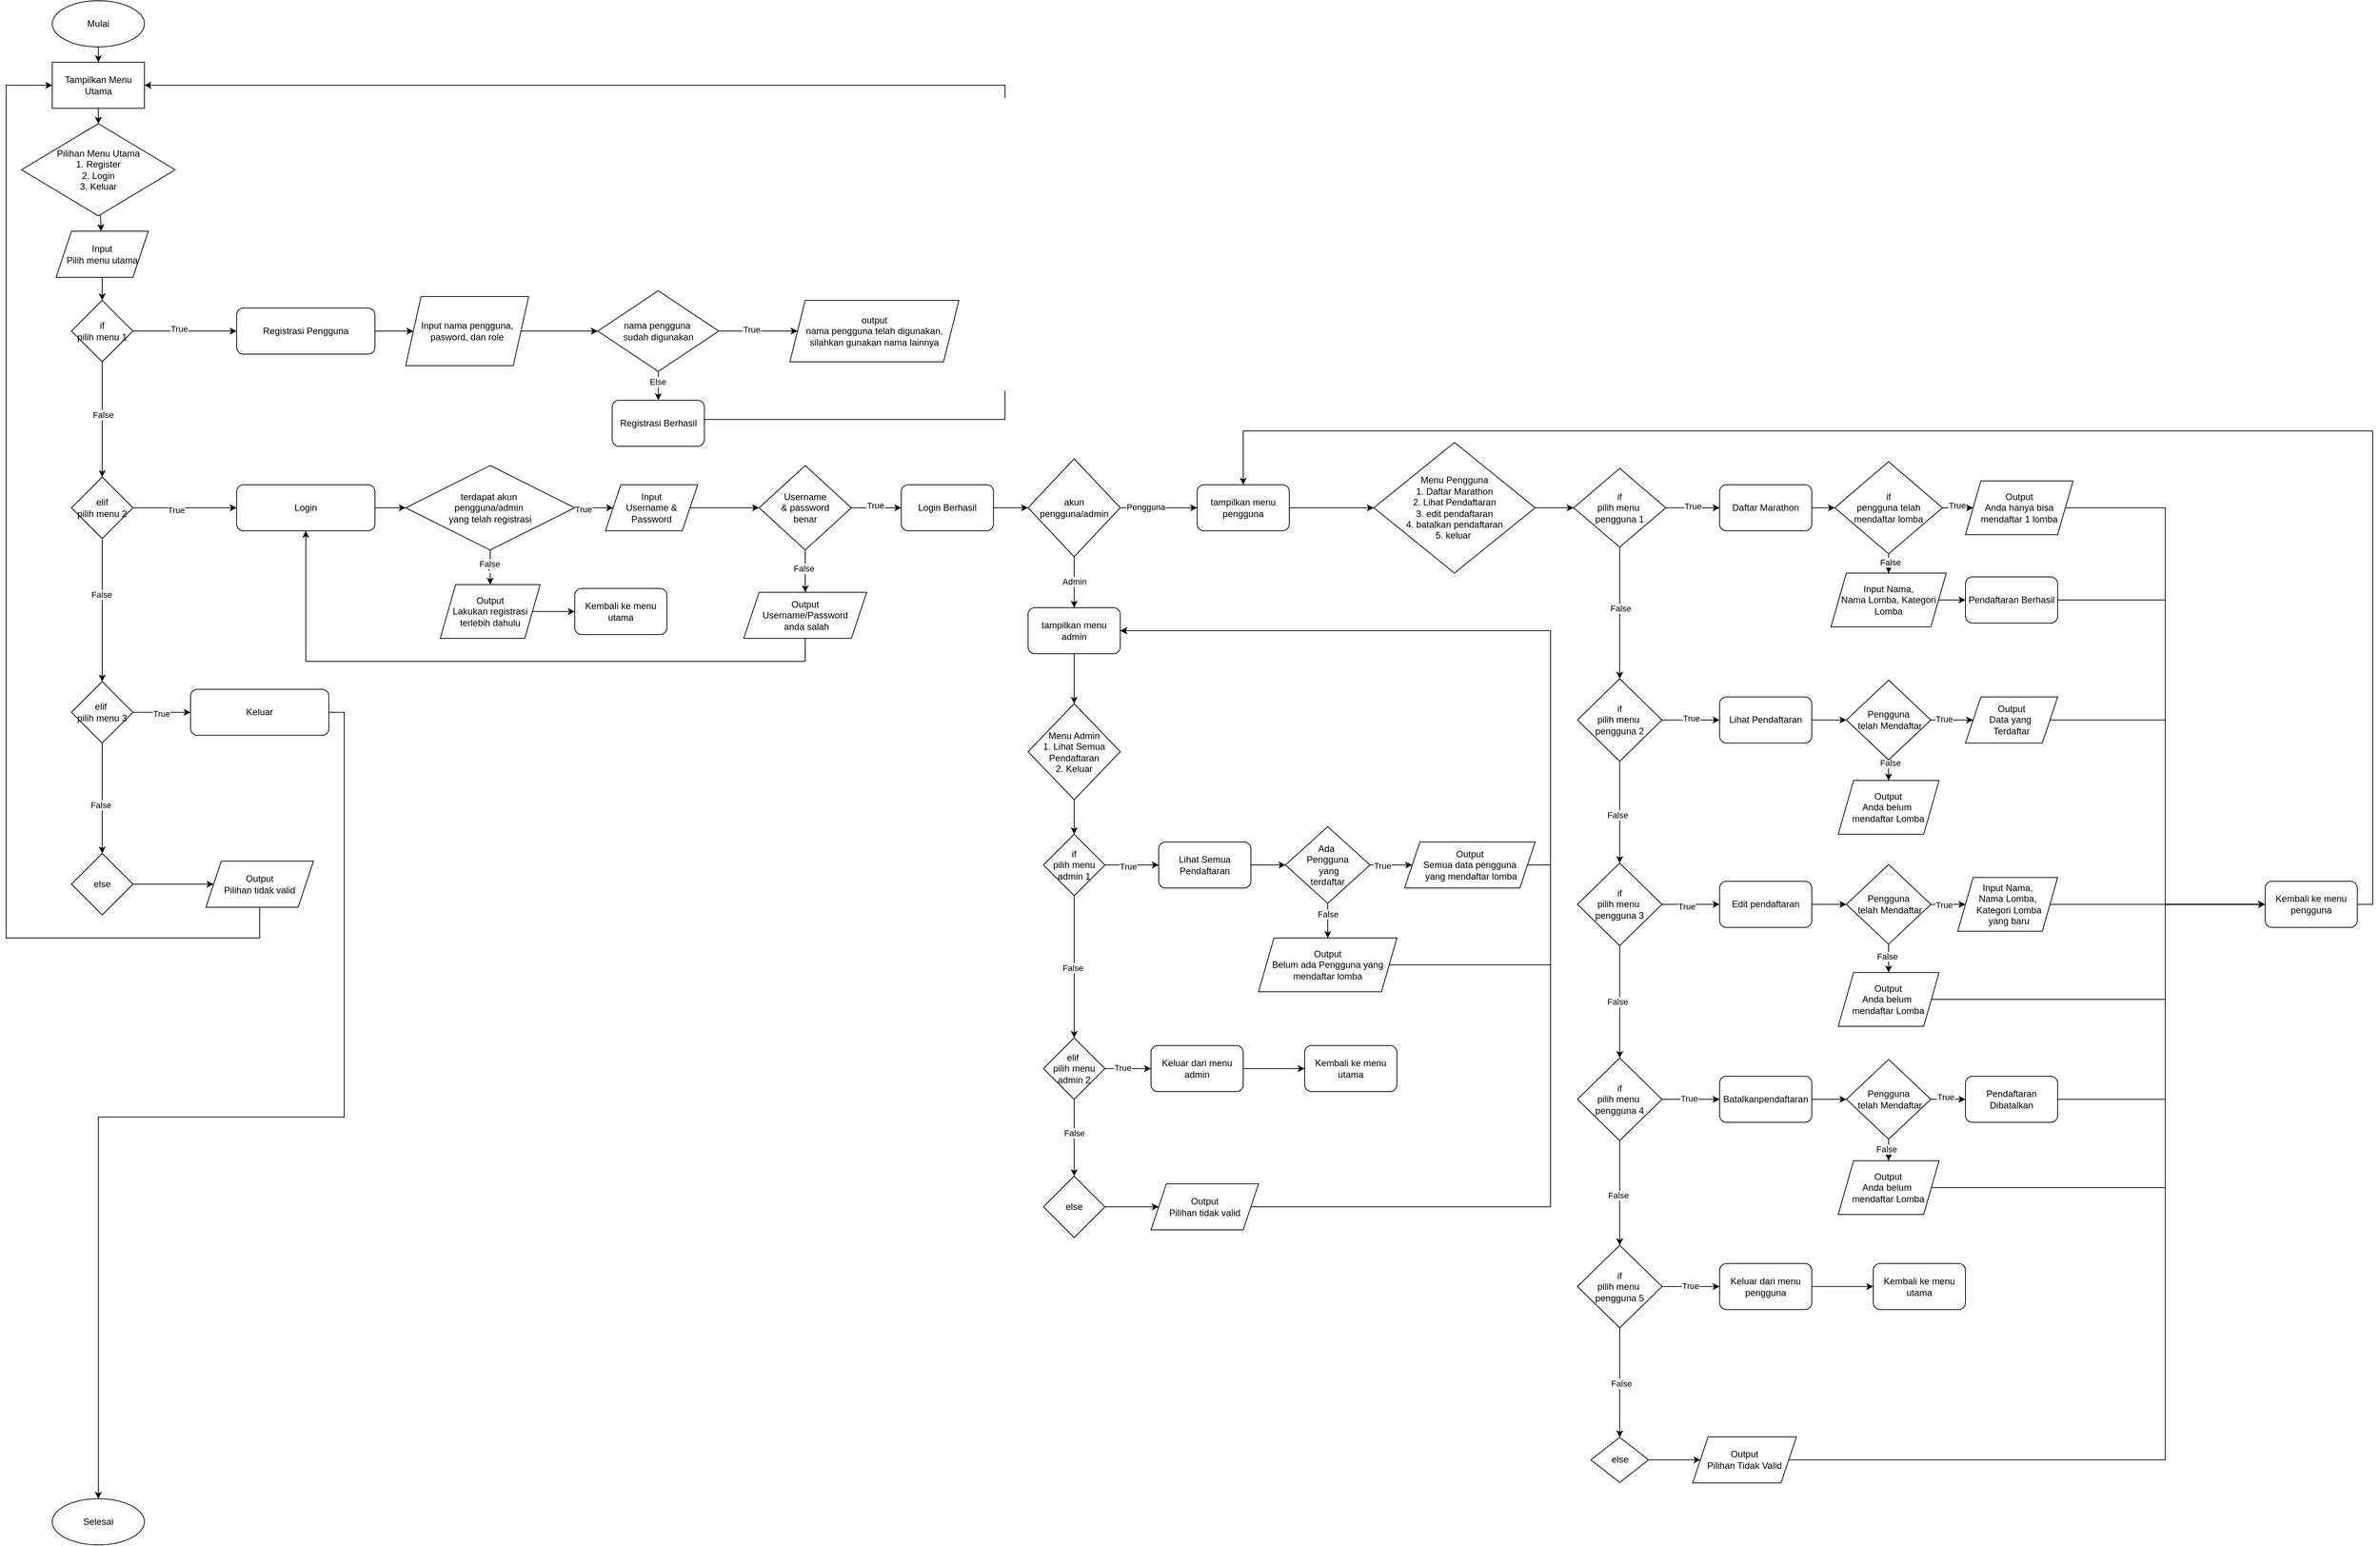 <mxfile version="24.7.17">
  <diagram name="Flowchart Pendaftaran Lari Marathon" id="uA-Y98TINSO9sgiE6It7">
    <mxGraphModel dx="5050" dy="2484" grid="1" gridSize="10" guides="1" tooltips="1" connect="1" arrows="1" fold="1" page="1" pageScale="1" pageWidth="850" pageHeight="1100" math="0" shadow="0">
      <root>
        <mxCell id="0" />
        <mxCell id="1" parent="0" />
        <mxCell id="w4_4VS9lS9OvYf16ls5K-1" value="Mulai" style="ellipse;whiteSpace=wrap;html=1;" parent="1" vertex="1">
          <mxGeometry x="50" y="60" width="120" height="60" as="geometry" />
        </mxCell>
        <mxCell id="w4_4VS9lS9OvYf16ls5K-3" style="entryX=0.5;entryY=0;entryDx=0;entryDy=0;exitX=0.5;exitY=1;exitDx=0;exitDy=0;" parent="1" source="w4_4VS9lS9OvYf16ls5K-1" target="9KyXtA8kVbvXgJRXgj30-2" edge="1">
          <mxGeometry relative="1" as="geometry">
            <mxPoint x="110" y="140" as="targetPoint" />
          </mxGeometry>
        </mxCell>
        <mxCell id="w4_4VS9lS9OvYf16ls5K-4" value="Pilihan Menu Utama&lt;div&gt;1. Register&lt;/div&gt;&lt;div&gt;2. Login&lt;/div&gt;&lt;div&gt;3. Keluar&lt;/div&gt;" style="rhombus;whiteSpace=wrap;html=1;" parent="1" vertex="1">
          <mxGeometry x="10" y="220" width="200" height="120" as="geometry" />
        </mxCell>
        <mxCell id="w4_4VS9lS9OvYf16ls5K-5" style="entryX=0.5;entryY=0;entryDx=0;entryDy=0;exitX=0.5;exitY=1;exitDx=0;exitDy=0;" parent="1" source="9KyXtA8kVbvXgJRXgj30-2" target="w4_4VS9lS9OvYf16ls5K-4" edge="1">
          <mxGeometry relative="1" as="geometry">
            <mxPoint x="110" y="200" as="sourcePoint" />
          </mxGeometry>
        </mxCell>
        <mxCell id="CkKso94nkkBatAv6mMkU-24" style="edgeStyle=orthogonalEdgeStyle;rounded=0;orthogonalLoop=1;jettySize=auto;html=1;exitX=1;exitY=0.5;exitDx=0;exitDy=0;entryX=0;entryY=0.5;entryDx=0;entryDy=0;" edge="1" parent="1" source="w4_4VS9lS9OvYf16ls5K-6" target="w4_4VS9lS9OvYf16ls5K-26">
          <mxGeometry relative="1" as="geometry" />
        </mxCell>
        <mxCell id="w4_4VS9lS9OvYf16ls5K-6" value="Registrasi Pengguna" style="rounded=1;whiteSpace=wrap;html=1;" parent="1" vertex="1">
          <mxGeometry x="290" y="460" width="180" height="60" as="geometry" />
        </mxCell>
        <mxCell id="w4_4VS9lS9OvYf16ls5K-7" value="Login" style="rounded=1;whiteSpace=wrap;html=1;" parent="1" vertex="1">
          <mxGeometry x="290" y="690" width="180" height="60" as="geometry" />
        </mxCell>
        <mxCell id="CkKso94nkkBatAv6mMkU-175" style="edgeStyle=orthogonalEdgeStyle;rounded=0;orthogonalLoop=1;jettySize=auto;html=1;exitX=1;exitY=0.5;exitDx=0;exitDy=0;" edge="1" parent="1" source="w4_4VS9lS9OvYf16ls5K-8" target="w4_4VS9lS9OvYf16ls5K-22">
          <mxGeometry relative="1" as="geometry" />
        </mxCell>
        <mxCell id="w4_4VS9lS9OvYf16ls5K-8" value="Keluar" style="rounded=1;whiteSpace=wrap;html=1;" parent="1" vertex="1">
          <mxGeometry x="230" y="956.25" width="180" height="60" as="geometry" />
        </mxCell>
        <mxCell id="w4_4VS9lS9OvYf16ls5K-10" style="entryX=0.5;entryY=0;entryDx=0;entryDy=0;" parent="1" source="CkKso94nkkBatAv6mMkU-7" target="CkKso94nkkBatAv6mMkU-9" edge="1">
          <mxGeometry relative="1" as="geometry" />
        </mxCell>
        <mxCell id="w4_4VS9lS9OvYf16ls5K-32" style="edgeStyle=orthogonalEdgeStyle;rounded=0;orthogonalLoop=1;jettySize=auto;html=1;exitX=0.5;exitY=1;exitDx=0;exitDy=0;entryX=0.5;entryY=0;entryDx=0;entryDy=0;" parent="1" source="w4_4VS9lS9OvYf16ls5K-13" target="9KyXtA8kVbvXgJRXgj30-8" edge="1">
          <mxGeometry relative="1" as="geometry">
            <mxPoint x="-222" y="740" as="targetPoint" />
          </mxGeometry>
        </mxCell>
        <mxCell id="CkKso94nkkBatAv6mMkU-142" value="Else" style="edgeLabel;html=1;align=center;verticalAlign=middle;resizable=0;points=[];" vertex="1" connectable="0" parent="w4_4VS9lS9OvYf16ls5K-32">
          <mxGeometry x="-0.307" y="-1" relative="1" as="geometry">
            <mxPoint as="offset" />
          </mxGeometry>
        </mxCell>
        <mxCell id="9KyXtA8kVbvXgJRXgj30-27" value="" style="edgeStyle=orthogonalEdgeStyle;rounded=0;orthogonalLoop=1;jettySize=auto;html=1;" parent="1" source="w4_4VS9lS9OvYf16ls5K-13" target="9KyXtA8kVbvXgJRXgj30-6" edge="1">
          <mxGeometry relative="1" as="geometry" />
        </mxCell>
        <mxCell id="9KyXtA8kVbvXgJRXgj30-36" value="True" style="edgeLabel;html=1;align=center;verticalAlign=middle;resizable=0;points=[];" parent="9KyXtA8kVbvXgJRXgj30-27" vertex="1" connectable="0">
          <mxGeometry x="-0.204" y="2" relative="1" as="geometry">
            <mxPoint x="1" as="offset" />
          </mxGeometry>
        </mxCell>
        <mxCell id="w4_4VS9lS9OvYf16ls5K-13" value="nama pengguna&amp;nbsp;&lt;div&gt;sudah digunakan&lt;/div&gt;" style="rhombus;whiteSpace=wrap;html=1;" parent="1" vertex="1">
          <mxGeometry x="760" y="437.5" width="157.5" height="105" as="geometry" />
        </mxCell>
        <mxCell id="9KyXtA8kVbvXgJRXgj30-11" value="F" style="edgeStyle=orthogonalEdgeStyle;rounded=0;orthogonalLoop=1;jettySize=auto;html=1;exitX=0.5;exitY=1;exitDx=0;exitDy=0;entryX=0.5;entryY=0;entryDx=0;entryDy=0;" parent="1" source="w4_4VS9lS9OvYf16ls5K-18" target="9KyXtA8kVbvXgJRXgj30-13" edge="1">
          <mxGeometry relative="1" as="geometry">
            <mxPoint x="-50" y="495" as="targetPoint" />
          </mxGeometry>
        </mxCell>
        <mxCell id="9KyXtA8kVbvXgJRXgj30-12" value="False" style="edgeLabel;html=1;align=center;verticalAlign=middle;resizable=0;points=[];" parent="9KyXtA8kVbvXgJRXgj30-11" vertex="1" connectable="0">
          <mxGeometry x="-0.211" y="-1" relative="1" as="geometry">
            <mxPoint as="offset" />
          </mxGeometry>
        </mxCell>
        <mxCell id="CkKso94nkkBatAv6mMkU-35" style="edgeStyle=orthogonalEdgeStyle;rounded=0;orthogonalLoop=1;jettySize=auto;html=1;exitX=1;exitY=0.5;exitDx=0;exitDy=0;entryX=0;entryY=0.5;entryDx=0;entryDy=0;" edge="1" parent="1" source="w4_4VS9lS9OvYf16ls5K-18" target="CkKso94nkkBatAv6mMkU-34">
          <mxGeometry relative="1" as="geometry" />
        </mxCell>
        <mxCell id="CkKso94nkkBatAv6mMkU-36" value="True" style="edgeLabel;html=1;align=center;verticalAlign=middle;resizable=0;points=[];" vertex="1" connectable="0" parent="CkKso94nkkBatAv6mMkU-35">
          <mxGeometry x="-0.555" y="-2" relative="1" as="geometry">
            <mxPoint as="offset" />
          </mxGeometry>
        </mxCell>
        <mxCell id="w4_4VS9lS9OvYf16ls5K-18" value="terdapat akun&amp;nbsp;&lt;div&gt;pengguna/admin&amp;nbsp;&lt;/div&gt;&lt;div&gt;yang telah registrasi&lt;/div&gt;" style="rhombus;whiteSpace=wrap;html=1;" parent="1" vertex="1">
          <mxGeometry x="510" y="665" width="220" height="110" as="geometry" />
        </mxCell>
        <mxCell id="CkKso94nkkBatAv6mMkU-43" style="edgeStyle=orthogonalEdgeStyle;rounded=0;orthogonalLoop=1;jettySize=auto;html=1;exitX=1;exitY=0.5;exitDx=0;exitDy=0;entryX=0;entryY=0.5;entryDx=0;entryDy=0;" edge="1" parent="1" source="w4_4VS9lS9OvYf16ls5K-19" target="9KyXtA8kVbvXgJRXgj30-19">
          <mxGeometry relative="1" as="geometry" />
        </mxCell>
        <mxCell id="w4_4VS9lS9OvYf16ls5K-19" value="Login Berhasil" style="rounded=1;whiteSpace=wrap;html=1;" parent="1" vertex="1">
          <mxGeometry x="1155" y="690" width="120" height="60" as="geometry" />
        </mxCell>
        <mxCell id="w4_4VS9lS9OvYf16ls5K-20" parent="1" source="w4_4VS9lS9OvYf16ls5K-7" target="w4_4VS9lS9OvYf16ls5K-18" edge="1">
          <mxGeometry relative="1" as="geometry" />
        </mxCell>
        <mxCell id="w4_4VS9lS9OvYf16ls5K-22" value="Selesai" style="ellipse;whiteSpace=wrap;html=1;" parent="1" vertex="1">
          <mxGeometry x="50" y="2010" width="120" height="60" as="geometry" />
        </mxCell>
        <mxCell id="CkKso94nkkBatAv6mMkU-26" style="edgeStyle=orthogonalEdgeStyle;rounded=0;orthogonalLoop=1;jettySize=auto;html=1;exitX=1;exitY=0.5;exitDx=0;exitDy=0;entryX=0;entryY=0.5;entryDx=0;entryDy=0;" edge="1" parent="1" source="w4_4VS9lS9OvYf16ls5K-26" target="w4_4VS9lS9OvYf16ls5K-13">
          <mxGeometry relative="1" as="geometry" />
        </mxCell>
        <mxCell id="w4_4VS9lS9OvYf16ls5K-26" value="Input nama pengguna, pasword, dan role" style="shape=parallelogram;perimeter=parallelogramPerimeter;whiteSpace=wrap;html=1;fixedSize=1;" parent="1" vertex="1">
          <mxGeometry x="510" y="445" width="160" height="90" as="geometry" />
        </mxCell>
        <mxCell id="9KyXtA8kVbvXgJRXgj30-2" value="Tampilkan Menu Utama" style="rounded=0;whiteSpace=wrap;html=1;" parent="1" vertex="1">
          <mxGeometry x="50" y="140" width="120" height="60" as="geometry" />
        </mxCell>
        <mxCell id="9KyXtA8kVbvXgJRXgj30-6" value="&lt;div&gt;output&lt;/div&gt;nama pengguna telah digunakan, silahkan gunakan nama lainnya" style="shape=parallelogram;perimeter=parallelogramPerimeter;whiteSpace=wrap;html=1;fixedSize=1;" parent="1" vertex="1">
          <mxGeometry x="1010" y="450" width="220" height="80" as="geometry" />
        </mxCell>
        <mxCell id="CkKso94nkkBatAv6mMkU-27" style="edgeStyle=orthogonalEdgeStyle;rounded=0;orthogonalLoop=1;jettySize=auto;html=1;exitX=1;exitY=0.5;exitDx=0;exitDy=0;entryX=1;entryY=0.5;entryDx=0;entryDy=0;" edge="1" parent="1" source="9KyXtA8kVbvXgJRXgj30-8" target="9KyXtA8kVbvXgJRXgj30-2">
          <mxGeometry relative="1" as="geometry">
            <Array as="points">
              <mxPoint x="1290" y="605" />
              <mxPoint x="1290" y="170" />
            </Array>
          </mxGeometry>
        </mxCell>
        <mxCell id="9KyXtA8kVbvXgJRXgj30-8" value="Registrasi Berhasil" style="rounded=1;whiteSpace=wrap;html=1;" parent="1" vertex="1">
          <mxGeometry x="778.75" y="580" width="120" height="60" as="geometry" />
        </mxCell>
        <mxCell id="CkKso94nkkBatAv6mMkU-182" value="" style="edgeStyle=orthogonalEdgeStyle;rounded=0;orthogonalLoop=1;jettySize=auto;html=1;" edge="1" parent="1" source="9KyXtA8kVbvXgJRXgj30-13" target="CkKso94nkkBatAv6mMkU-181">
          <mxGeometry relative="1" as="geometry" />
        </mxCell>
        <mxCell id="9KyXtA8kVbvXgJRXgj30-13" value="&lt;div&gt;Output&lt;/div&gt;Lakukan registrasi terlebih dahulu" style="shape=parallelogram;perimeter=parallelogramPerimeter;whiteSpace=wrap;html=1;fixedSize=1;" parent="1" vertex="1">
          <mxGeometry x="555" y="820" width="130" height="70" as="geometry" />
        </mxCell>
        <mxCell id="9KyXtA8kVbvXgJRXgj30-25" style="edgeStyle=orthogonalEdgeStyle;rounded=0;orthogonalLoop=1;jettySize=auto;html=1;exitX=0.5;exitY=1;exitDx=0;exitDy=0;entryX=0.5;entryY=0;entryDx=0;entryDy=0;" parent="1" source="9KyXtA8kVbvXgJRXgj30-19" target="9KyXtA8kVbvXgJRXgj30-23" edge="1">
          <mxGeometry relative="1" as="geometry" />
        </mxCell>
        <mxCell id="CkKso94nkkBatAv6mMkU-191" value="Admin" style="edgeLabel;html=1;align=center;verticalAlign=middle;resizable=0;points=[];" vertex="1" connectable="0" parent="9KyXtA8kVbvXgJRXgj30-25">
          <mxGeometry x="-0.039" relative="1" as="geometry">
            <mxPoint as="offset" />
          </mxGeometry>
        </mxCell>
        <mxCell id="CkKso94nkkBatAv6mMkU-45" style="edgeStyle=orthogonalEdgeStyle;rounded=0;orthogonalLoop=1;jettySize=auto;html=1;exitX=1;exitY=0.5;exitDx=0;exitDy=0;entryX=0;entryY=0.5;entryDx=0;entryDy=0;" edge="1" parent="1" source="9KyXtA8kVbvXgJRXgj30-19" target="9KyXtA8kVbvXgJRXgj30-22">
          <mxGeometry relative="1" as="geometry" />
        </mxCell>
        <mxCell id="CkKso94nkkBatAv6mMkU-189" value="Pengguna" style="edgeLabel;html=1;align=center;verticalAlign=middle;resizable=0;points=[];" vertex="1" connectable="0" parent="CkKso94nkkBatAv6mMkU-45">
          <mxGeometry x="-0.347" y="1" relative="1" as="geometry">
            <mxPoint as="offset" />
          </mxGeometry>
        </mxCell>
        <mxCell id="9KyXtA8kVbvXgJRXgj30-19" value="akun pengguna/admin" style="rhombus;whiteSpace=wrap;html=1;" parent="1" vertex="1">
          <mxGeometry x="1320" y="656.25" width="120" height="127.5" as="geometry" />
        </mxCell>
        <mxCell id="CkKso94nkkBatAv6mMkU-59" style="edgeStyle=orthogonalEdgeStyle;rounded=0;orthogonalLoop=1;jettySize=auto;html=1;exitX=1;exitY=0.5;exitDx=0;exitDy=0;entryX=0;entryY=0.5;entryDx=0;entryDy=0;" edge="1" parent="1" source="9KyXtA8kVbvXgJRXgj30-22" target="9KyXtA8kVbvXgJRXgj30-32">
          <mxGeometry relative="1" as="geometry" />
        </mxCell>
        <mxCell id="9KyXtA8kVbvXgJRXgj30-22" value="tampilkan menu pengguna" style="rounded=1;whiteSpace=wrap;html=1;" parent="1" vertex="1">
          <mxGeometry x="1540" y="690" width="120" height="60" as="geometry" />
        </mxCell>
        <mxCell id="CkKso94nkkBatAv6mMkU-44" style="edgeStyle=orthogonalEdgeStyle;rounded=0;orthogonalLoop=1;jettySize=auto;html=1;exitX=0.5;exitY=1;exitDx=0;exitDy=0;entryX=0.5;entryY=0;entryDx=0;entryDy=0;" edge="1" parent="1" source="9KyXtA8kVbvXgJRXgj30-23" target="9KyXtA8kVbvXgJRXgj30-93">
          <mxGeometry relative="1" as="geometry" />
        </mxCell>
        <mxCell id="9KyXtA8kVbvXgJRXgj30-23" value="tampilkan menu admin" style="rounded=1;whiteSpace=wrap;html=1;" parent="1" vertex="1">
          <mxGeometry x="1320" y="850" width="120" height="60" as="geometry" />
        </mxCell>
        <mxCell id="CkKso94nkkBatAv6mMkU-62" value="" style="edgeStyle=orthogonalEdgeStyle;rounded=0;orthogonalLoop=1;jettySize=auto;html=1;" edge="1" parent="1" source="9KyXtA8kVbvXgJRXgj30-32" target="CkKso94nkkBatAv6mMkU-61">
          <mxGeometry relative="1" as="geometry" />
        </mxCell>
        <mxCell id="9KyXtA8kVbvXgJRXgj30-32" value="Menu Pengguna&lt;div&gt;1. Daftar Marathon&lt;/div&gt;&lt;div&gt;2. Lihat Pendaftaran&lt;/div&gt;&lt;div&gt;3. edit pendaftaran&lt;/div&gt;&lt;div&gt;4. batalkan pendaftaran&lt;/div&gt;&lt;div&gt;5. keluar&amp;nbsp;&lt;/div&gt;" style="rhombus;whiteSpace=wrap;html=1;" parent="1" vertex="1">
          <mxGeometry x="1770" y="635" width="210" height="170" as="geometry" />
        </mxCell>
        <mxCell id="9KyXtA8kVbvXgJRXgj30-59" style="edgeStyle=orthogonalEdgeStyle;rounded=0;orthogonalLoop=1;jettySize=auto;html=1;exitX=0.5;exitY=1;exitDx=0;exitDy=0;entryX=0.5;entryY=0;entryDx=0;entryDy=0;" parent="1" source="9KyXtA8kVbvXgJRXgj30-39" edge="1">
          <mxGeometry relative="1" as="geometry">
            <mxPoint x="-670" y="1065" as="targetPoint" />
          </mxGeometry>
        </mxCell>
        <mxCell id="9KyXtA8kVbvXgJRXgj30-81" style="edgeStyle=orthogonalEdgeStyle;rounded=0;orthogonalLoop=1;jettySize=auto;html=1;exitX=0.5;exitY=1;exitDx=0;exitDy=0;entryX=0.5;entryY=0;entryDx=0;entryDy=0;" parent="1" target="9KyXtA8kVbvXgJRXgj30-74" edge="1">
          <mxGeometry relative="1" as="geometry">
            <mxPoint x="-425" y="1050" as="sourcePoint" />
          </mxGeometry>
        </mxCell>
        <mxCell id="9KyXtA8kVbvXgJRXgj30-83" style="edgeStyle=orthogonalEdgeStyle;rounded=0;orthogonalLoop=1;jettySize=auto;html=1;exitX=0.5;exitY=1;exitDx=0;exitDy=0;entryX=0.5;entryY=0;entryDx=0;entryDy=0;" parent="1" target="9KyXtA8kVbvXgJRXgj30-82" edge="1">
          <mxGeometry relative="1" as="geometry">
            <mxPoint x="-170" y="1050" as="sourcePoint" />
          </mxGeometry>
        </mxCell>
        <mxCell id="9KyXtA8kVbvXgJRXgj30-54" style="edgeStyle=orthogonalEdgeStyle;rounded=0;orthogonalLoop=1;jettySize=auto;html=1;exitX=0.5;exitY=1;exitDx=0;exitDy=0;entryX=0.5;entryY=0;entryDx=0;entryDy=0;" parent="1" target="9KyXtA8kVbvXgJRXgj30-53" edge="1">
          <mxGeometry relative="1" as="geometry">
            <mxPoint x="-955" y="1160" as="sourcePoint" />
          </mxGeometry>
        </mxCell>
        <mxCell id="9KyXtA8kVbvXgJRXgj30-52" style="edgeStyle=orthogonalEdgeStyle;rounded=0;orthogonalLoop=1;jettySize=auto;html=1;exitX=0.5;exitY=1;exitDx=0;exitDy=0;entryX=0.623;entryY=-0.024;entryDx=0;entryDy=0;entryPerimeter=0;" parent="1" target="9KyXtA8kVbvXgJRXgj30-49" edge="1">
          <mxGeometry relative="1" as="geometry">
            <mxPoint x="-940" y="1050" as="sourcePoint" />
          </mxGeometry>
        </mxCell>
        <mxCell id="9KyXtA8kVbvXgJRXgj30-63" style="edgeStyle=orthogonalEdgeStyle;rounded=0;orthogonalLoop=1;jettySize=auto;html=1;exitX=0.5;exitY=1;exitDx=0;exitDy=0;entryX=0.5;entryY=0;entryDx=0;entryDy=0;" parent="1" source="9KyXtA8kVbvXgJRXgj30-58" edge="1">
          <mxGeometry relative="1" as="geometry">
            <mxPoint x="-670" y="1190" as="targetPoint" />
          </mxGeometry>
        </mxCell>
        <mxCell id="9KyXtA8kVbvXgJRXgj30-64" value="True" style="edgeLabel;html=1;align=center;verticalAlign=middle;resizable=0;points=[];" parent="9KyXtA8kVbvXgJRXgj30-63" vertex="1" connectable="0">
          <mxGeometry x="-0.187" y="-3" relative="1" as="geometry">
            <mxPoint as="offset" />
          </mxGeometry>
        </mxCell>
        <mxCell id="9KyXtA8kVbvXgJRXgj30-72" style="edgeStyle=orthogonalEdgeStyle;rounded=0;orthogonalLoop=1;jettySize=auto;html=1;exitX=0;exitY=0.5;exitDx=0;exitDy=0;" parent="1" target="9KyXtA8kVbvXgJRXgj30-75" edge="1">
          <mxGeometry relative="1" as="geometry">
            <mxPoint x="-465" y="1110" as="sourcePoint" />
          </mxGeometry>
        </mxCell>
        <mxCell id="9KyXtA8kVbvXgJRXgj30-73" value="False" style="edgeLabel;html=1;align=center;verticalAlign=middle;resizable=0;points=[];" parent="9KyXtA8kVbvXgJRXgj30-72" vertex="1" connectable="0">
          <mxGeometry x="0.204" relative="1" as="geometry">
            <mxPoint as="offset" />
          </mxGeometry>
        </mxCell>
        <mxCell id="9KyXtA8kVbvXgJRXgj30-78" style="edgeStyle=orthogonalEdgeStyle;rounded=0;orthogonalLoop=1;jettySize=auto;html=1;exitX=0.5;exitY=1;exitDx=0;exitDy=0;entryX=0.5;entryY=0;entryDx=0;entryDy=0;" parent="1" target="9KyXtA8kVbvXgJRXgj30-77" edge="1">
          <mxGeometry relative="1" as="geometry">
            <mxPoint x="-425" y="1150" as="sourcePoint" />
          </mxGeometry>
        </mxCell>
        <mxCell id="9KyXtA8kVbvXgJRXgj30-79" value="True" style="edgeLabel;html=1;align=center;verticalAlign=middle;resizable=0;points=[];" parent="9KyXtA8kVbvXgJRXgj30-78" vertex="1" connectable="0">
          <mxGeometry x="-0.642" y="-3" relative="1" as="geometry">
            <mxPoint x="3" y="11" as="offset" />
          </mxGeometry>
        </mxCell>
        <mxCell id="9KyXtA8kVbvXgJRXgj30-85" style="edgeStyle=orthogonalEdgeStyle;rounded=0;orthogonalLoop=1;jettySize=auto;html=1;exitX=0;exitY=0.5;exitDx=0;exitDy=0;entryX=1;entryY=0.5;entryDx=0;entryDy=0;" parent="1" target="9KyXtA8kVbvXgJRXgj30-84" edge="1">
          <mxGeometry relative="1" as="geometry">
            <mxPoint x="-210" y="1115" as="sourcePoint" />
          </mxGeometry>
        </mxCell>
        <mxCell id="9KyXtA8kVbvXgJRXgj30-86" value="False" style="edgeLabel;html=1;align=center;verticalAlign=middle;resizable=0;points=[];" parent="9KyXtA8kVbvXgJRXgj30-85" vertex="1" connectable="0">
          <mxGeometry x="-0.421" y="3" relative="1" as="geometry">
            <mxPoint as="offset" />
          </mxGeometry>
        </mxCell>
        <mxCell id="9KyXtA8kVbvXgJRXgj30-91" style="edgeStyle=orthogonalEdgeStyle;rounded=0;orthogonalLoop=1;jettySize=auto;html=1;exitX=0.5;exitY=1;exitDx=0;exitDy=0;entryX=0.5;entryY=0;entryDx=0;entryDy=0;" parent="1" target="9KyXtA8kVbvXgJRXgj30-89" edge="1">
          <mxGeometry relative="1" as="geometry">
            <mxPoint x="-170" y="1155" as="sourcePoint" />
          </mxGeometry>
        </mxCell>
        <mxCell id="CkKso94nkkBatAv6mMkU-60" style="edgeStyle=orthogonalEdgeStyle;rounded=0;orthogonalLoop=1;jettySize=auto;html=1;exitX=0.5;exitY=1;exitDx=0;exitDy=0;entryX=0.5;entryY=0;entryDx=0;entryDy=0;" edge="1" parent="1" source="9KyXtA8kVbvXgJRXgj30-93" target="CkKso94nkkBatAv6mMkU-47">
          <mxGeometry relative="1" as="geometry" />
        </mxCell>
        <mxCell id="9KyXtA8kVbvXgJRXgj30-93" value="Menu Admin&lt;div&gt;1. Lihat Semua Pendaftaran&lt;/div&gt;&lt;div&gt;2. Keluar&lt;/div&gt;" style="rhombus;whiteSpace=wrap;html=1;" parent="1" vertex="1">
          <mxGeometry x="1320" y="975" width="120" height="125" as="geometry" />
        </mxCell>
        <mxCell id="9KyXtA8kVbvXgJRXgj30-102" style="edgeStyle=orthogonalEdgeStyle;rounded=0;orthogonalLoop=1;jettySize=auto;html=1;exitX=1;exitY=0.5;exitDx=0;exitDy=0;entryX=0;entryY=0.5;entryDx=0;entryDy=0;" parent="1" source="9KyXtA8kVbvXgJRXgj30-97" target="9KyXtA8kVbvXgJRXgj30-101" edge="1">
          <mxGeometry relative="1" as="geometry" />
        </mxCell>
        <mxCell id="9KyXtA8kVbvXgJRXgj30-97" value="Lihat Semua Pendaftaran" style="rounded=1;whiteSpace=wrap;html=1;" parent="1" vertex="1">
          <mxGeometry x="1490" y="1155" width="120" height="60" as="geometry" />
        </mxCell>
        <mxCell id="9KyXtA8kVbvXgJRXgj30-111" style="edgeStyle=orthogonalEdgeStyle;rounded=0;orthogonalLoop=1;jettySize=auto;html=1;exitX=1;exitY=0.5;exitDx=0;exitDy=0;entryX=0;entryY=0.5;entryDx=0;entryDy=0;" parent="1" source="9KyXtA8kVbvXgJRXgj30-101" target="9KyXtA8kVbvXgJRXgj30-110" edge="1">
          <mxGeometry relative="1" as="geometry" />
        </mxCell>
        <mxCell id="CkKso94nkkBatAv6mMkU-57" value="True" style="edgeLabel;html=1;align=center;verticalAlign=middle;resizable=0;points=[];" vertex="1" connectable="0" parent="9KyXtA8kVbvXgJRXgj30-111">
          <mxGeometry x="-0.439" y="-1" relative="1" as="geometry">
            <mxPoint as="offset" />
          </mxGeometry>
        </mxCell>
        <mxCell id="CkKso94nkkBatAv6mMkU-56" style="edgeStyle=orthogonalEdgeStyle;rounded=0;orthogonalLoop=1;jettySize=auto;html=1;exitX=0.5;exitY=1;exitDx=0;exitDy=0;entryX=0.5;entryY=0;entryDx=0;entryDy=0;" edge="1" parent="1" source="9KyXtA8kVbvXgJRXgj30-101" target="9KyXtA8kVbvXgJRXgj30-103">
          <mxGeometry relative="1" as="geometry" />
        </mxCell>
        <mxCell id="CkKso94nkkBatAv6mMkU-58" value="False" style="edgeLabel;html=1;align=center;verticalAlign=middle;resizable=0;points=[];" vertex="1" connectable="0" parent="CkKso94nkkBatAv6mMkU-56">
          <mxGeometry x="-0.361" relative="1" as="geometry">
            <mxPoint y="-1" as="offset" />
          </mxGeometry>
        </mxCell>
        <mxCell id="9KyXtA8kVbvXgJRXgj30-101" value="Ada&amp;nbsp;&lt;div&gt;Pengguna&lt;div&gt;&amp;nbsp;yang&lt;div&gt;terdaftar&lt;/div&gt;&lt;/div&gt;&lt;/div&gt;" style="rhombus;whiteSpace=wrap;html=1;" parent="1" vertex="1">
          <mxGeometry x="1655" y="1135" width="110" height="100" as="geometry" />
        </mxCell>
        <mxCell id="CkKso94nkkBatAv6mMkU-170" style="edgeStyle=orthogonalEdgeStyle;rounded=0;orthogonalLoop=1;jettySize=auto;html=1;exitX=1;exitY=0.5;exitDx=0;exitDy=0;entryX=1;entryY=0.5;entryDx=0;entryDy=0;" edge="1" parent="1" source="9KyXtA8kVbvXgJRXgj30-103" target="9KyXtA8kVbvXgJRXgj30-23">
          <mxGeometry relative="1" as="geometry">
            <Array as="points">
              <mxPoint x="2000" y="1315" />
              <mxPoint x="2000" y="880" />
            </Array>
          </mxGeometry>
        </mxCell>
        <mxCell id="9KyXtA8kVbvXgJRXgj30-103" value="Output&lt;div&gt;Belum ada Pengguna yang mendaftar lomba&lt;/div&gt;" style="shape=parallelogram;perimeter=parallelogramPerimeter;whiteSpace=wrap;html=1;fixedSize=1;" parent="1" vertex="1">
          <mxGeometry x="1620" y="1280" width="180" height="70" as="geometry" />
        </mxCell>
        <mxCell id="CkKso94nkkBatAv6mMkU-171" style="edgeStyle=orthogonalEdgeStyle;rounded=0;orthogonalLoop=1;jettySize=auto;html=1;exitX=1;exitY=0.5;exitDx=0;exitDy=0;entryX=1;entryY=0.5;entryDx=0;entryDy=0;" edge="1" parent="1" source="9KyXtA8kVbvXgJRXgj30-110" target="9KyXtA8kVbvXgJRXgj30-23">
          <mxGeometry relative="1" as="geometry">
            <mxPoint x="1610" y="950" as="targetPoint" />
            <Array as="points">
              <mxPoint x="2000" y="1185" />
              <mxPoint x="2000" y="880" />
            </Array>
          </mxGeometry>
        </mxCell>
        <mxCell id="9KyXtA8kVbvXgJRXgj30-110" value="Output&lt;div&gt;Semua data pengguna&lt;/div&gt;&lt;div&gt;&amp;nbsp;yang mendaftar lomba&lt;/div&gt;" style="shape=parallelogram;perimeter=parallelogramPerimeter;whiteSpace=wrap;html=1;fixedSize=1;" parent="1" vertex="1">
          <mxGeometry x="1810" y="1155" width="170" height="60" as="geometry" />
        </mxCell>
        <mxCell id="CkKso94nkkBatAv6mMkU-8" value="" edge="1" parent="1" source="w4_4VS9lS9OvYf16ls5K-4" target="CkKso94nkkBatAv6mMkU-7">
          <mxGeometry relative="1" as="geometry">
            <mxPoint x="112" y="339" as="sourcePoint" />
            <mxPoint x="114" y="440" as="targetPoint" />
          </mxGeometry>
        </mxCell>
        <mxCell id="CkKso94nkkBatAv6mMkU-7" value="Input&lt;div&gt;Pilih menu utama&lt;/div&gt;" style="shape=parallelogram;perimeter=parallelogramPerimeter;whiteSpace=wrap;html=1;fixedSize=1;" vertex="1" parent="1">
          <mxGeometry x="55" y="360" width="120" height="60" as="geometry" />
        </mxCell>
        <mxCell id="CkKso94nkkBatAv6mMkU-15" style="edgeStyle=orthogonalEdgeStyle;rounded=0;orthogonalLoop=1;jettySize=auto;html=1;exitX=0.5;exitY=1;exitDx=0;exitDy=0;entryX=0.5;entryY=0;entryDx=0;entryDy=0;" edge="1" parent="1" source="CkKso94nkkBatAv6mMkU-9" target="CkKso94nkkBatAv6mMkU-12">
          <mxGeometry relative="1" as="geometry" />
        </mxCell>
        <mxCell id="CkKso94nkkBatAv6mMkU-18" value="False" style="edgeLabel;html=1;align=center;verticalAlign=middle;resizable=0;points=[];" vertex="1" connectable="0" parent="CkKso94nkkBatAv6mMkU-15">
          <mxGeometry x="-0.088" y="1" relative="1" as="geometry">
            <mxPoint as="offset" />
          </mxGeometry>
        </mxCell>
        <mxCell id="CkKso94nkkBatAv6mMkU-23" style="edgeStyle=orthogonalEdgeStyle;rounded=0;orthogonalLoop=1;jettySize=auto;html=1;exitX=1;exitY=0.5;exitDx=0;exitDy=0;entryX=0;entryY=0.5;entryDx=0;entryDy=0;" edge="1" parent="1" source="CkKso94nkkBatAv6mMkU-9" target="w4_4VS9lS9OvYf16ls5K-6">
          <mxGeometry relative="1" as="geometry" />
        </mxCell>
        <mxCell id="CkKso94nkkBatAv6mMkU-183" value="True" style="edgeLabel;html=1;align=center;verticalAlign=middle;resizable=0;points=[];" vertex="1" connectable="0" parent="CkKso94nkkBatAv6mMkU-23">
          <mxGeometry x="-0.117" y="3" relative="1" as="geometry">
            <mxPoint as="offset" />
          </mxGeometry>
        </mxCell>
        <mxCell id="CkKso94nkkBatAv6mMkU-9" value="if&lt;div&gt;pilih menu 1&lt;/div&gt;" style="rhombus;whiteSpace=wrap;html=1;" vertex="1" parent="1">
          <mxGeometry x="75" y="450" width="80" height="80" as="geometry" />
        </mxCell>
        <mxCell id="CkKso94nkkBatAv6mMkU-16" style="edgeStyle=orthogonalEdgeStyle;rounded=0;orthogonalLoop=1;jettySize=auto;html=1;exitX=0.5;exitY=1;exitDx=0;exitDy=0;entryX=0.5;entryY=0;entryDx=0;entryDy=0;" edge="1" parent="1" source="CkKso94nkkBatAv6mMkU-12" target="CkKso94nkkBatAv6mMkU-13">
          <mxGeometry relative="1" as="geometry" />
        </mxCell>
        <mxCell id="CkKso94nkkBatAv6mMkU-19" value="False" style="edgeLabel;html=1;align=center;verticalAlign=middle;resizable=0;points=[];" vertex="1" connectable="0" parent="CkKso94nkkBatAv6mMkU-16">
          <mxGeometry x="-0.222" y="-1" relative="1" as="geometry">
            <mxPoint as="offset" />
          </mxGeometry>
        </mxCell>
        <mxCell id="CkKso94nkkBatAv6mMkU-21" style="edgeStyle=orthogonalEdgeStyle;rounded=0;orthogonalLoop=1;jettySize=auto;html=1;exitX=1;exitY=0.5;exitDx=0;exitDy=0;entryX=0;entryY=0.5;entryDx=0;entryDy=0;" edge="1" parent="1" source="CkKso94nkkBatAv6mMkU-12" target="w4_4VS9lS9OvYf16ls5K-7">
          <mxGeometry relative="1" as="geometry" />
        </mxCell>
        <mxCell id="CkKso94nkkBatAv6mMkU-184" value="True" style="edgeLabel;html=1;align=center;verticalAlign=middle;resizable=0;points=[];" vertex="1" connectable="0" parent="CkKso94nkkBatAv6mMkU-21">
          <mxGeometry x="-0.181" y="-3" relative="1" as="geometry">
            <mxPoint as="offset" />
          </mxGeometry>
        </mxCell>
        <mxCell id="CkKso94nkkBatAv6mMkU-17" style="edgeStyle=orthogonalEdgeStyle;rounded=0;orthogonalLoop=1;jettySize=auto;html=1;exitX=0.5;exitY=1;exitDx=0;exitDy=0;entryX=0.5;entryY=0;entryDx=0;entryDy=0;" edge="1" parent="1" source="CkKso94nkkBatAv6mMkU-13" target="CkKso94nkkBatAv6mMkU-14">
          <mxGeometry relative="1" as="geometry" />
        </mxCell>
        <mxCell id="CkKso94nkkBatAv6mMkU-20" value="False" style="edgeLabel;html=1;align=center;verticalAlign=middle;resizable=0;points=[];" vertex="1" connectable="0" parent="CkKso94nkkBatAv6mMkU-17">
          <mxGeometry x="0.123" y="-2" relative="1" as="geometry">
            <mxPoint as="offset" />
          </mxGeometry>
        </mxCell>
        <mxCell id="CkKso94nkkBatAv6mMkU-22" style="edgeStyle=orthogonalEdgeStyle;rounded=0;orthogonalLoop=1;jettySize=auto;html=1;exitX=1;exitY=0.5;exitDx=0;exitDy=0;entryX=0;entryY=0.5;entryDx=0;entryDy=0;" edge="1" parent="1" source="CkKso94nkkBatAv6mMkU-13" target="w4_4VS9lS9OvYf16ls5K-8">
          <mxGeometry relative="1" as="geometry" />
        </mxCell>
        <mxCell id="CkKso94nkkBatAv6mMkU-185" value="True" style="edgeLabel;html=1;align=center;verticalAlign=middle;resizable=0;points=[];" vertex="1" connectable="0" parent="CkKso94nkkBatAv6mMkU-22">
          <mxGeometry x="-0.021" y="-1" relative="1" as="geometry">
            <mxPoint as="offset" />
          </mxGeometry>
        </mxCell>
        <mxCell id="CkKso94nkkBatAv6mMkU-13" value="elif&amp;nbsp;&lt;div&gt;pilih menu 3&lt;/div&gt;" style="rhombus;whiteSpace=wrap;html=1;" vertex="1" parent="1">
          <mxGeometry x="75" y="946.25" width="80" height="80" as="geometry" />
        </mxCell>
        <mxCell id="CkKso94nkkBatAv6mMkU-174" style="edgeStyle=orthogonalEdgeStyle;rounded=0;orthogonalLoop=1;jettySize=auto;html=1;exitX=1;exitY=0.5;exitDx=0;exitDy=0;entryX=0;entryY=0.5;entryDx=0;entryDy=0;" edge="1" parent="1" source="CkKso94nkkBatAv6mMkU-14" target="CkKso94nkkBatAv6mMkU-173">
          <mxGeometry relative="1" as="geometry" />
        </mxCell>
        <mxCell id="CkKso94nkkBatAv6mMkU-14" value="else" style="rhombus;whiteSpace=wrap;html=1;" vertex="1" parent="1">
          <mxGeometry x="75" y="1170" width="80" height="80" as="geometry" />
        </mxCell>
        <mxCell id="CkKso94nkkBatAv6mMkU-41" value="" style="edgeStyle=orthogonalEdgeStyle;rounded=0;orthogonalLoop=1;jettySize=auto;html=1;" edge="1" parent="1" source="CkKso94nkkBatAv6mMkU-34" target="CkKso94nkkBatAv6mMkU-40">
          <mxGeometry relative="1" as="geometry" />
        </mxCell>
        <mxCell id="CkKso94nkkBatAv6mMkU-34" value="Input&lt;div&gt;Username &amp;amp; Password&lt;/div&gt;" style="shape=parallelogram;perimeter=parallelogramPerimeter;whiteSpace=wrap;html=1;fixedSize=1;" vertex="1" parent="1">
          <mxGeometry x="770" y="690" width="120" height="60" as="geometry" />
        </mxCell>
        <mxCell id="CkKso94nkkBatAv6mMkU-12" value="elif&lt;div&gt;pilih menu 2&lt;/div&gt;" style="rhombus;whiteSpace=wrap;html=1;" vertex="1" parent="1">
          <mxGeometry x="75" y="680" width="80" height="80" as="geometry" />
        </mxCell>
        <mxCell id="CkKso94nkkBatAv6mMkU-42" style="edgeStyle=orthogonalEdgeStyle;rounded=0;orthogonalLoop=1;jettySize=auto;html=1;exitX=1;exitY=0.5;exitDx=0;exitDy=0;entryX=0;entryY=0.5;entryDx=0;entryDy=0;" edge="1" parent="1" source="CkKso94nkkBatAv6mMkU-40" target="w4_4VS9lS9OvYf16ls5K-19">
          <mxGeometry relative="1" as="geometry" />
        </mxCell>
        <mxCell id="CkKso94nkkBatAv6mMkU-186" value="True" style="edgeLabel;html=1;align=center;verticalAlign=middle;resizable=0;points=[];" vertex="1" connectable="0" parent="CkKso94nkkBatAv6mMkU-42">
          <mxGeometry x="-0.08" y="3" relative="1" as="geometry">
            <mxPoint x="1" as="offset" />
          </mxGeometry>
        </mxCell>
        <mxCell id="CkKso94nkkBatAv6mMkU-178" value="" style="edgeStyle=orthogonalEdgeStyle;rounded=0;orthogonalLoop=1;jettySize=auto;html=1;" edge="1" parent="1" source="CkKso94nkkBatAv6mMkU-40" target="CkKso94nkkBatAv6mMkU-177">
          <mxGeometry relative="1" as="geometry" />
        </mxCell>
        <mxCell id="CkKso94nkkBatAv6mMkU-188" value="False" style="edgeLabel;html=1;align=center;verticalAlign=middle;resizable=0;points=[];" vertex="1" connectable="0" parent="CkKso94nkkBatAv6mMkU-178">
          <mxGeometry x="-0.14" y="-2" relative="1" as="geometry">
            <mxPoint as="offset" />
          </mxGeometry>
        </mxCell>
        <mxCell id="CkKso94nkkBatAv6mMkU-40" value="Username&lt;div&gt;&amp;nbsp;&amp;amp; password&amp;nbsp;&lt;div&gt;benar&lt;/div&gt;&lt;/div&gt;" style="rhombus;whiteSpace=wrap;html=1;" vertex="1" parent="1">
          <mxGeometry x="970" y="665" width="120" height="110" as="geometry" />
        </mxCell>
        <mxCell id="CkKso94nkkBatAv6mMkU-50" value="" style="edgeStyle=orthogonalEdgeStyle;rounded=0;orthogonalLoop=1;jettySize=auto;html=1;" edge="1" parent="1" source="CkKso94nkkBatAv6mMkU-47" target="CkKso94nkkBatAv6mMkU-49">
          <mxGeometry relative="1" as="geometry" />
        </mxCell>
        <mxCell id="CkKso94nkkBatAv6mMkU-203" value="False" style="edgeLabel;html=1;align=center;verticalAlign=middle;resizable=0;points=[];" vertex="1" connectable="0" parent="CkKso94nkkBatAv6mMkU-50">
          <mxGeometry x="0.018" y="-2" relative="1" as="geometry">
            <mxPoint as="offset" />
          </mxGeometry>
        </mxCell>
        <mxCell id="CkKso94nkkBatAv6mMkU-53" style="edgeStyle=orthogonalEdgeStyle;rounded=0;orthogonalLoop=1;jettySize=auto;html=1;exitX=1;exitY=0.5;exitDx=0;exitDy=0;entryX=0;entryY=0.5;entryDx=0;entryDy=0;" edge="1" parent="1" source="CkKso94nkkBatAv6mMkU-47" target="9KyXtA8kVbvXgJRXgj30-97">
          <mxGeometry relative="1" as="geometry" />
        </mxCell>
        <mxCell id="CkKso94nkkBatAv6mMkU-202" value="True" style="edgeLabel;html=1;align=center;verticalAlign=middle;resizable=0;points=[];" vertex="1" connectable="0" parent="CkKso94nkkBatAv6mMkU-53">
          <mxGeometry x="-0.148" y="-2" relative="1" as="geometry">
            <mxPoint as="offset" />
          </mxGeometry>
        </mxCell>
        <mxCell id="CkKso94nkkBatAv6mMkU-47" value="if&lt;div&gt;pilih menu admin 1&lt;/div&gt;" style="rhombus;whiteSpace=wrap;html=1;" vertex="1" parent="1">
          <mxGeometry x="1340" y="1145" width="80" height="80" as="geometry" />
        </mxCell>
        <mxCell id="CkKso94nkkBatAv6mMkU-52" value="" style="edgeStyle=orthogonalEdgeStyle;rounded=0;orthogonalLoop=1;jettySize=auto;html=1;" edge="1" parent="1" source="CkKso94nkkBatAv6mMkU-49" target="CkKso94nkkBatAv6mMkU-51">
          <mxGeometry relative="1" as="geometry" />
        </mxCell>
        <mxCell id="CkKso94nkkBatAv6mMkU-204" value="False" style="edgeLabel;html=1;align=center;verticalAlign=middle;resizable=0;points=[];" vertex="1" connectable="0" parent="CkKso94nkkBatAv6mMkU-52">
          <mxGeometry x="-0.135" relative="1" as="geometry">
            <mxPoint as="offset" />
          </mxGeometry>
        </mxCell>
        <mxCell id="CkKso94nkkBatAv6mMkU-162" value="" style="edgeStyle=orthogonalEdgeStyle;rounded=0;orthogonalLoop=1;jettySize=auto;html=1;" edge="1" parent="1" source="CkKso94nkkBatAv6mMkU-49" target="CkKso94nkkBatAv6mMkU-161">
          <mxGeometry relative="1" as="geometry" />
        </mxCell>
        <mxCell id="CkKso94nkkBatAv6mMkU-205" value="True" style="edgeLabel;html=1;align=center;verticalAlign=middle;resizable=0;points=[];" vertex="1" connectable="0" parent="CkKso94nkkBatAv6mMkU-162">
          <mxGeometry x="-0.241" y="1" relative="1" as="geometry">
            <mxPoint as="offset" />
          </mxGeometry>
        </mxCell>
        <mxCell id="CkKso94nkkBatAv6mMkU-49" value="elif&amp;nbsp;&lt;div&gt;pilih menu admin 2&lt;/div&gt;" style="rhombus;whiteSpace=wrap;html=1;" vertex="1" parent="1">
          <mxGeometry x="1340" y="1410" width="80" height="80" as="geometry" />
        </mxCell>
        <mxCell id="CkKso94nkkBatAv6mMkU-164" value="" style="edgeStyle=orthogonalEdgeStyle;rounded=0;orthogonalLoop=1;jettySize=auto;html=1;" edge="1" parent="1" source="CkKso94nkkBatAv6mMkU-51" target="CkKso94nkkBatAv6mMkU-163">
          <mxGeometry relative="1" as="geometry" />
        </mxCell>
        <mxCell id="CkKso94nkkBatAv6mMkU-51" value="else" style="rhombus;whiteSpace=wrap;html=1;" vertex="1" parent="1">
          <mxGeometry x="1340" y="1590" width="80" height="80" as="geometry" />
        </mxCell>
        <mxCell id="CkKso94nkkBatAv6mMkU-64" value="" style="edgeStyle=orthogonalEdgeStyle;rounded=0;orthogonalLoop=1;jettySize=auto;html=1;" edge="1" parent="1" source="CkKso94nkkBatAv6mMkU-61" target="CkKso94nkkBatAv6mMkU-63">
          <mxGeometry relative="1" as="geometry" />
        </mxCell>
        <mxCell id="CkKso94nkkBatAv6mMkU-193" value="False" style="edgeLabel;html=1;align=center;verticalAlign=middle;resizable=0;points=[];" vertex="1" connectable="0" parent="CkKso94nkkBatAv6mMkU-64">
          <mxGeometry x="-0.078" y="1" relative="1" as="geometry">
            <mxPoint as="offset" />
          </mxGeometry>
        </mxCell>
        <mxCell id="CkKso94nkkBatAv6mMkU-80" style="edgeStyle=orthogonalEdgeStyle;rounded=0;orthogonalLoop=1;jettySize=auto;html=1;exitX=1;exitY=0.5;exitDx=0;exitDy=0;entryX=0;entryY=0.5;entryDx=0;entryDy=0;" edge="1" parent="1" source="CkKso94nkkBatAv6mMkU-61" target="CkKso94nkkBatAv6mMkU-77">
          <mxGeometry relative="1" as="geometry" />
        </mxCell>
        <mxCell id="CkKso94nkkBatAv6mMkU-192" value="True" style="edgeLabel;html=1;align=center;verticalAlign=middle;resizable=0;points=[];" vertex="1" connectable="0" parent="CkKso94nkkBatAv6mMkU-80">
          <mxGeometry x="-0.003" y="2" relative="1" as="geometry">
            <mxPoint as="offset" />
          </mxGeometry>
        </mxCell>
        <mxCell id="CkKso94nkkBatAv6mMkU-61" value="if&lt;div&gt;pilih menu&amp;nbsp;&lt;/div&gt;&lt;div&gt;pengguna 1&lt;/div&gt;" style="rhombus;whiteSpace=wrap;html=1;" vertex="1" parent="1">
          <mxGeometry x="2030" y="668.75" width="120" height="102.5" as="geometry" />
        </mxCell>
        <mxCell id="CkKso94nkkBatAv6mMkU-66" value="" style="edgeStyle=orthogonalEdgeStyle;rounded=0;orthogonalLoop=1;jettySize=auto;html=1;" edge="1" parent="1" source="CkKso94nkkBatAv6mMkU-63" target="CkKso94nkkBatAv6mMkU-65">
          <mxGeometry relative="1" as="geometry" />
        </mxCell>
        <mxCell id="CkKso94nkkBatAv6mMkU-194" value="False" style="edgeLabel;html=1;align=center;verticalAlign=middle;resizable=0;points=[];" vertex="1" connectable="0" parent="CkKso94nkkBatAv6mMkU-66">
          <mxGeometry x="0.05" y="-3" relative="1" as="geometry">
            <mxPoint as="offset" />
          </mxGeometry>
        </mxCell>
        <mxCell id="CkKso94nkkBatAv6mMkU-63" value="if&lt;div&gt;pilih menu&amp;nbsp;&lt;/div&gt;&lt;div&gt;pengguna 2&lt;/div&gt;" style="rhombus;whiteSpace=wrap;html=1;" vertex="1" parent="1">
          <mxGeometry x="2035" y="942.5" width="110" height="107.5" as="geometry" />
        </mxCell>
        <mxCell id="CkKso94nkkBatAv6mMkU-68" value="" style="edgeStyle=orthogonalEdgeStyle;rounded=0;orthogonalLoop=1;jettySize=auto;html=1;" edge="1" parent="1" source="CkKso94nkkBatAv6mMkU-65" target="CkKso94nkkBatAv6mMkU-67">
          <mxGeometry relative="1" as="geometry" />
        </mxCell>
        <mxCell id="CkKso94nkkBatAv6mMkU-195" value="False" style="edgeLabel;html=1;align=center;verticalAlign=middle;resizable=0;points=[];" vertex="1" connectable="0" parent="CkKso94nkkBatAv6mMkU-68">
          <mxGeometry x="-0.0" y="-3" relative="1" as="geometry">
            <mxPoint as="offset" />
          </mxGeometry>
        </mxCell>
        <mxCell id="CkKso94nkkBatAv6mMkU-116" style="edgeStyle=orthogonalEdgeStyle;rounded=0;orthogonalLoop=1;jettySize=auto;html=1;exitX=1;exitY=0.5;exitDx=0;exitDy=0;entryX=0;entryY=0.5;entryDx=0;entryDy=0;" edge="1" parent="1" source="CkKso94nkkBatAv6mMkU-65" target="CkKso94nkkBatAv6mMkU-112">
          <mxGeometry relative="1" as="geometry" />
        </mxCell>
        <mxCell id="CkKso94nkkBatAv6mMkU-200" value="True" style="edgeLabel;html=1;align=center;verticalAlign=middle;resizable=0;points=[];" vertex="1" connectable="0" parent="CkKso94nkkBatAv6mMkU-116">
          <mxGeometry x="-0.156" y="-2" relative="1" as="geometry">
            <mxPoint as="offset" />
          </mxGeometry>
        </mxCell>
        <mxCell id="CkKso94nkkBatAv6mMkU-65" value="if&lt;div&gt;pilih menu&amp;nbsp;&lt;/div&gt;&lt;div&gt;pengguna 3&lt;/div&gt;" style="rhombus;whiteSpace=wrap;html=1;" vertex="1" parent="1">
          <mxGeometry x="2035" y="1182.5" width="110" height="107.5" as="geometry" />
        </mxCell>
        <mxCell id="CkKso94nkkBatAv6mMkU-70" value="" style="edgeStyle=orthogonalEdgeStyle;rounded=0;orthogonalLoop=1;jettySize=auto;html=1;" edge="1" parent="1" source="CkKso94nkkBatAv6mMkU-67" target="CkKso94nkkBatAv6mMkU-69">
          <mxGeometry relative="1" as="geometry" />
        </mxCell>
        <mxCell id="CkKso94nkkBatAv6mMkU-196" value="False" style="edgeLabel;html=1;align=center;verticalAlign=middle;resizable=0;points=[];" vertex="1" connectable="0" parent="CkKso94nkkBatAv6mMkU-70">
          <mxGeometry x="0.027" y="-2" relative="1" as="geometry">
            <mxPoint y="1" as="offset" />
          </mxGeometry>
        </mxCell>
        <mxCell id="CkKso94nkkBatAv6mMkU-129" style="edgeStyle=orthogonalEdgeStyle;rounded=0;orthogonalLoop=1;jettySize=auto;html=1;exitX=1;exitY=0.5;exitDx=0;exitDy=0;entryX=0;entryY=0.5;entryDx=0;entryDy=0;" edge="1" parent="1" source="CkKso94nkkBatAv6mMkU-67" target="CkKso94nkkBatAv6mMkU-125">
          <mxGeometry relative="1" as="geometry" />
        </mxCell>
        <mxCell id="CkKso94nkkBatAv6mMkU-199" value="True" style="edgeLabel;html=1;align=center;verticalAlign=middle;resizable=0;points=[];" vertex="1" connectable="0" parent="CkKso94nkkBatAv6mMkU-129">
          <mxGeometry x="-0.062" y="1" relative="1" as="geometry">
            <mxPoint as="offset" />
          </mxGeometry>
        </mxCell>
        <mxCell id="CkKso94nkkBatAv6mMkU-67" value="if&lt;div&gt;pilih menu&amp;nbsp;&lt;/div&gt;&lt;div&gt;pengguna 4&lt;/div&gt;" style="rhombus;whiteSpace=wrap;html=1;" vertex="1" parent="1">
          <mxGeometry x="2035" y="1436.25" width="110" height="107.5" as="geometry" />
        </mxCell>
        <mxCell id="CkKso94nkkBatAv6mMkU-73" value="" style="edgeStyle=orthogonalEdgeStyle;rounded=0;orthogonalLoop=1;jettySize=auto;html=1;" edge="1" parent="1" source="CkKso94nkkBatAv6mMkU-69" target="CkKso94nkkBatAv6mMkU-72">
          <mxGeometry relative="1" as="geometry" />
        </mxCell>
        <mxCell id="CkKso94nkkBatAv6mMkU-197" value="False" style="edgeLabel;html=1;align=center;verticalAlign=middle;resizable=0;points=[];" vertex="1" connectable="0" parent="CkKso94nkkBatAv6mMkU-73">
          <mxGeometry x="0.012" y="2" relative="1" as="geometry">
            <mxPoint as="offset" />
          </mxGeometry>
        </mxCell>
        <mxCell id="CkKso94nkkBatAv6mMkU-141" style="edgeStyle=orthogonalEdgeStyle;rounded=0;orthogonalLoop=1;jettySize=auto;html=1;exitX=1;exitY=0.5;exitDx=0;exitDy=0;entryX=0;entryY=0.5;entryDx=0;entryDy=0;" edge="1" parent="1" source="CkKso94nkkBatAv6mMkU-69" target="CkKso94nkkBatAv6mMkU-140">
          <mxGeometry relative="1" as="geometry" />
        </mxCell>
        <mxCell id="CkKso94nkkBatAv6mMkU-198" value="True" style="edgeLabel;html=1;align=center;verticalAlign=middle;resizable=0;points=[];" vertex="1" connectable="0" parent="CkKso94nkkBatAv6mMkU-141">
          <mxGeometry x="-0.031" y="1" relative="1" as="geometry">
            <mxPoint as="offset" />
          </mxGeometry>
        </mxCell>
        <mxCell id="CkKso94nkkBatAv6mMkU-69" value="if&lt;div&gt;pilih menu&amp;nbsp;&lt;/div&gt;&lt;div&gt;pengguna 5&lt;/div&gt;" style="rhombus;whiteSpace=wrap;html=1;" vertex="1" parent="1">
          <mxGeometry x="2035" y="1680" width="110" height="107.5" as="geometry" />
        </mxCell>
        <mxCell id="CkKso94nkkBatAv6mMkU-150" value="" style="edgeStyle=orthogonalEdgeStyle;rounded=0;orthogonalLoop=1;jettySize=auto;html=1;" edge="1" parent="1" source="CkKso94nkkBatAv6mMkU-72" target="CkKso94nkkBatAv6mMkU-149">
          <mxGeometry relative="1" as="geometry" />
        </mxCell>
        <mxCell id="CkKso94nkkBatAv6mMkU-72" value="else" style="rhombus;whiteSpace=wrap;html=1;" vertex="1" parent="1">
          <mxGeometry x="2052.5" y="1930" width="75" height="58.75" as="geometry" />
        </mxCell>
        <mxCell id="CkKso94nkkBatAv6mMkU-88" style="edgeStyle=orthogonalEdgeStyle;rounded=0;orthogonalLoop=1;jettySize=auto;html=1;exitX=1;exitY=0.5;exitDx=0;exitDy=0;entryX=0;entryY=0.5;entryDx=0;entryDy=0;" edge="1" parent="1" source="CkKso94nkkBatAv6mMkU-77" target="CkKso94nkkBatAv6mMkU-87">
          <mxGeometry relative="1" as="geometry" />
        </mxCell>
        <mxCell id="CkKso94nkkBatAv6mMkU-77" value="Daftar Marathon" style="rounded=1;whiteSpace=wrap;html=1;" vertex="1" parent="1">
          <mxGeometry x="2220" y="690" width="120" height="60" as="geometry" />
        </mxCell>
        <mxCell id="CkKso94nkkBatAv6mMkU-83" value="" style="edgeStyle=orthogonalEdgeStyle;rounded=0;orthogonalLoop=1;jettySize=auto;html=1;entryX=0;entryY=0.5;entryDx=0;entryDy=0;" edge="1" parent="1" source="CkKso94nkkBatAv6mMkU-78" target="CkKso94nkkBatAv6mMkU-79">
          <mxGeometry relative="1" as="geometry">
            <mxPoint x="2620" y="720" as="targetPoint" />
          </mxGeometry>
        </mxCell>
        <mxCell id="CkKso94nkkBatAv6mMkU-78" value="Input Nama,&lt;div&gt;Nama Lomba, Kategori Lomba&lt;/div&gt;" style="shape=parallelogram;perimeter=parallelogramPerimeter;whiteSpace=wrap;html=1;fixedSize=1;" vertex="1" parent="1">
          <mxGeometry x="2365" y="805" width="150" height="70" as="geometry" />
        </mxCell>
        <mxCell id="CkKso94nkkBatAv6mMkU-151" style="edgeStyle=orthogonalEdgeStyle;rounded=0;orthogonalLoop=1;jettySize=auto;html=1;exitX=1;exitY=0.5;exitDx=0;exitDy=0;entryX=0;entryY=0.5;entryDx=0;entryDy=0;" edge="1" parent="1" source="CkKso94nkkBatAv6mMkU-79" target="CkKso94nkkBatAv6mMkU-145">
          <mxGeometry relative="1" as="geometry">
            <Array as="points">
              <mxPoint x="2800" y="840" />
              <mxPoint x="2800" y="1236" />
            </Array>
          </mxGeometry>
        </mxCell>
        <mxCell id="CkKso94nkkBatAv6mMkU-79" value="Pendaftaran Berhasil" style="rounded=1;whiteSpace=wrap;html=1;" vertex="1" parent="1">
          <mxGeometry x="2540" y="810" width="120" height="60" as="geometry" />
        </mxCell>
        <mxCell id="CkKso94nkkBatAv6mMkU-90" value="" style="edgeStyle=orthogonalEdgeStyle;rounded=0;orthogonalLoop=1;jettySize=auto;html=1;entryX=0.5;entryY=0;entryDx=0;entryDy=0;" edge="1" parent="1" source="CkKso94nkkBatAv6mMkU-87" target="CkKso94nkkBatAv6mMkU-78">
          <mxGeometry relative="1" as="geometry" />
        </mxCell>
        <mxCell id="CkKso94nkkBatAv6mMkU-94" value="False" style="edgeLabel;html=1;align=center;verticalAlign=middle;resizable=0;points=[];" vertex="1" connectable="0" parent="CkKso94nkkBatAv6mMkU-90">
          <mxGeometry x="-0.626" y="2" relative="1" as="geometry">
            <mxPoint as="offset" />
          </mxGeometry>
        </mxCell>
        <mxCell id="CkKso94nkkBatAv6mMkU-92" style="edgeStyle=orthogonalEdgeStyle;rounded=0;orthogonalLoop=1;jettySize=auto;html=1;exitX=1;exitY=0.5;exitDx=0;exitDy=0;entryX=0;entryY=0.5;entryDx=0;entryDy=0;" edge="1" parent="1" source="CkKso94nkkBatAv6mMkU-87" target="CkKso94nkkBatAv6mMkU-89">
          <mxGeometry relative="1" as="geometry" />
        </mxCell>
        <mxCell id="CkKso94nkkBatAv6mMkU-93" value="True" style="edgeLabel;html=1;align=center;verticalAlign=middle;resizable=0;points=[];" vertex="1" connectable="0" parent="CkKso94nkkBatAv6mMkU-92">
          <mxGeometry x="0.303" y="3" relative="1" as="geometry">
            <mxPoint as="offset" />
          </mxGeometry>
        </mxCell>
        <mxCell id="CkKso94nkkBatAv6mMkU-87" value="if&lt;div&gt;pengguna telah mendaftar lomba&lt;/div&gt;" style="rhombus;whiteSpace=wrap;html=1;" vertex="1" parent="1">
          <mxGeometry x="2370" y="660" width="140" height="120" as="geometry" />
        </mxCell>
        <mxCell id="CkKso94nkkBatAv6mMkU-147" style="edgeStyle=orthogonalEdgeStyle;rounded=0;orthogonalLoop=1;jettySize=auto;html=1;exitX=1;exitY=0.5;exitDx=0;exitDy=0;entryX=0;entryY=0.5;entryDx=0;entryDy=0;" edge="1" parent="1" source="CkKso94nkkBatAv6mMkU-89" target="CkKso94nkkBatAv6mMkU-145">
          <mxGeometry relative="1" as="geometry">
            <Array as="points">
              <mxPoint x="2800" y="720" />
              <mxPoint x="2800" y="1236" />
            </Array>
          </mxGeometry>
        </mxCell>
        <mxCell id="CkKso94nkkBatAv6mMkU-89" value="Output&lt;div&gt;Anda hanya bisa mendaftar 1 lomba&lt;/div&gt;" style="shape=parallelogram;perimeter=parallelogramPerimeter;whiteSpace=wrap;html=1;fixedSize=1;" vertex="1" parent="1">
          <mxGeometry x="2540" y="685" width="140" height="70" as="geometry" />
        </mxCell>
        <mxCell id="CkKso94nkkBatAv6mMkU-103" style="edgeStyle=orthogonalEdgeStyle;rounded=0;orthogonalLoop=1;jettySize=auto;html=1;exitX=1;exitY=0.5;exitDx=0;exitDy=0;entryX=0;entryY=0.5;entryDx=0;entryDy=0;" edge="1" parent="1" source="CkKso94nkkBatAv6mMkU-98" target="CkKso94nkkBatAv6mMkU-99">
          <mxGeometry relative="1" as="geometry" />
        </mxCell>
        <mxCell id="CkKso94nkkBatAv6mMkU-98" value="Lihat Pendaftaran" style="rounded=1;whiteSpace=wrap;html=1;" vertex="1" parent="1">
          <mxGeometry x="2220" y="966.25" width="120" height="60" as="geometry" />
        </mxCell>
        <mxCell id="CkKso94nkkBatAv6mMkU-104" style="edgeStyle=orthogonalEdgeStyle;rounded=0;orthogonalLoop=1;jettySize=auto;html=1;exitX=0.5;exitY=1;exitDx=0;exitDy=0;entryX=0.5;entryY=0;entryDx=0;entryDy=0;" edge="1" parent="1" source="CkKso94nkkBatAv6mMkU-99" target="CkKso94nkkBatAv6mMkU-101">
          <mxGeometry relative="1" as="geometry" />
        </mxCell>
        <mxCell id="CkKso94nkkBatAv6mMkU-106" value="False" style="edgeLabel;html=1;align=center;verticalAlign=middle;resizable=0;points=[];" vertex="1" connectable="0" parent="CkKso94nkkBatAv6mMkU-104">
          <mxGeometry x="-0.708" y="2" relative="1" as="geometry">
            <mxPoint as="offset" />
          </mxGeometry>
        </mxCell>
        <mxCell id="CkKso94nkkBatAv6mMkU-105" style="edgeStyle=orthogonalEdgeStyle;rounded=0;orthogonalLoop=1;jettySize=auto;html=1;exitX=1;exitY=0.5;exitDx=0;exitDy=0;entryX=0;entryY=0.5;entryDx=0;entryDy=0;" edge="1" parent="1" source="CkKso94nkkBatAv6mMkU-99" target="CkKso94nkkBatAv6mMkU-100">
          <mxGeometry relative="1" as="geometry" />
        </mxCell>
        <mxCell id="CkKso94nkkBatAv6mMkU-107" value="True" style="edgeLabel;html=1;align=center;verticalAlign=middle;resizable=0;points=[];" vertex="1" connectable="0" parent="CkKso94nkkBatAv6mMkU-105">
          <mxGeometry x="-0.409" y="2" relative="1" as="geometry">
            <mxPoint as="offset" />
          </mxGeometry>
        </mxCell>
        <mxCell id="CkKso94nkkBatAv6mMkU-99" value="&lt;div&gt;Pengguna&lt;/div&gt;&lt;div&gt;&amp;nbsp;telah Mendaftar&lt;/div&gt;" style="rhombus;whiteSpace=wrap;html=1;" vertex="1" parent="1">
          <mxGeometry x="2385" y="944.38" width="110" height="103.75" as="geometry" />
        </mxCell>
        <mxCell id="CkKso94nkkBatAv6mMkU-152" style="edgeStyle=orthogonalEdgeStyle;rounded=0;orthogonalLoop=1;jettySize=auto;html=1;exitX=1;exitY=0.5;exitDx=0;exitDy=0;entryX=0;entryY=0.5;entryDx=0;entryDy=0;" edge="1" parent="1" source="CkKso94nkkBatAv6mMkU-100" target="CkKso94nkkBatAv6mMkU-145">
          <mxGeometry relative="1" as="geometry">
            <Array as="points">
              <mxPoint x="2800" y="996" />
              <mxPoint x="2800" y="1236" />
            </Array>
          </mxGeometry>
        </mxCell>
        <mxCell id="CkKso94nkkBatAv6mMkU-100" value="Output&lt;div&gt;Data yang&amp;nbsp;&lt;/div&gt;&lt;div&gt;Terdaftar&lt;/div&gt;" style="shape=parallelogram;perimeter=parallelogramPerimeter;whiteSpace=wrap;html=1;fixedSize=1;" vertex="1" parent="1">
          <mxGeometry x="2540" y="966.25" width="120" height="60" as="geometry" />
        </mxCell>
        <mxCell id="CkKso94nkkBatAv6mMkU-101" value="Output&lt;div&gt;Anda belum&amp;nbsp;&lt;/div&gt;&lt;div&gt;mendaftar Lomba&lt;/div&gt;" style="shape=parallelogram;perimeter=parallelogramPerimeter;whiteSpace=wrap;html=1;fixedSize=1;" vertex="1" parent="1">
          <mxGeometry x="2374.38" y="1075" width="131.25" height="70" as="geometry" />
        </mxCell>
        <mxCell id="CkKso94nkkBatAv6mMkU-102" style="edgeStyle=orthogonalEdgeStyle;rounded=0;orthogonalLoop=1;jettySize=auto;html=1;exitX=1;exitY=0.5;exitDx=0;exitDy=0;entryX=0;entryY=0.5;entryDx=0;entryDy=0;" edge="1" parent="1" source="CkKso94nkkBatAv6mMkU-63" target="CkKso94nkkBatAv6mMkU-98">
          <mxGeometry relative="1" as="geometry">
            <mxPoint x="2330" y="970" as="targetPoint" />
          </mxGeometry>
        </mxCell>
        <mxCell id="CkKso94nkkBatAv6mMkU-201" value="True" style="edgeLabel;html=1;align=center;verticalAlign=middle;resizable=0;points=[];" vertex="1" connectable="0" parent="CkKso94nkkBatAv6mMkU-102">
          <mxGeometry x="0.001" y="3" relative="1" as="geometry">
            <mxPoint as="offset" />
          </mxGeometry>
        </mxCell>
        <mxCell id="CkKso94nkkBatAv6mMkU-118" style="edgeStyle=orthogonalEdgeStyle;rounded=0;orthogonalLoop=1;jettySize=auto;html=1;exitX=1;exitY=0.5;exitDx=0;exitDy=0;entryX=0;entryY=0.5;entryDx=0;entryDy=0;" edge="1" parent="1" source="CkKso94nkkBatAv6mMkU-112" target="CkKso94nkkBatAv6mMkU-117">
          <mxGeometry relative="1" as="geometry" />
        </mxCell>
        <mxCell id="CkKso94nkkBatAv6mMkU-112" value="Edit pendaftaran" style="rounded=1;whiteSpace=wrap;html=1;" vertex="1" parent="1">
          <mxGeometry x="2220" y="1206.25" width="120" height="60" as="geometry" />
        </mxCell>
        <mxCell id="CkKso94nkkBatAv6mMkU-154" style="edgeStyle=orthogonalEdgeStyle;rounded=0;orthogonalLoop=1;jettySize=auto;html=1;exitX=1;exitY=0.5;exitDx=0;exitDy=0;entryX=0;entryY=0.5;entryDx=0;entryDy=0;" edge="1" parent="1" source="CkKso94nkkBatAv6mMkU-114" target="CkKso94nkkBatAv6mMkU-145">
          <mxGeometry relative="1" as="geometry">
            <Array as="points">
              <mxPoint x="2800" y="1360" />
              <mxPoint x="2800" y="1236" />
            </Array>
          </mxGeometry>
        </mxCell>
        <mxCell id="CkKso94nkkBatAv6mMkU-114" value="Output&lt;div&gt;Anda belum&amp;nbsp;&lt;/div&gt;&lt;div&gt;mendaftar Lomba&lt;/div&gt;" style="shape=parallelogram;perimeter=parallelogramPerimeter;whiteSpace=wrap;html=1;fixedSize=1;" vertex="1" parent="1">
          <mxGeometry x="2374.38" y="1325" width="131.25" height="70" as="geometry" />
        </mxCell>
        <mxCell id="CkKso94nkkBatAv6mMkU-153" style="edgeStyle=orthogonalEdgeStyle;rounded=0;orthogonalLoop=1;jettySize=auto;html=1;exitX=1;exitY=0.5;exitDx=0;exitDy=0;entryX=0;entryY=0.5;entryDx=0;entryDy=0;" edge="1" parent="1" source="CkKso94nkkBatAv6mMkU-115" target="CkKso94nkkBatAv6mMkU-145">
          <mxGeometry relative="1" as="geometry" />
        </mxCell>
        <mxCell id="CkKso94nkkBatAv6mMkU-115" value="Input Nama,&lt;div&gt;Nama Lomba,&lt;/div&gt;&lt;div&gt;&amp;nbsp;Kategori Lomba&lt;/div&gt;&lt;div&gt;&amp;nbsp;yang baru&lt;/div&gt;" style="shape=parallelogram;perimeter=parallelogramPerimeter;whiteSpace=wrap;html=1;fixedSize=1;" vertex="1" parent="1">
          <mxGeometry x="2530" y="1201.25" width="130" height="70" as="geometry" />
        </mxCell>
        <mxCell id="CkKso94nkkBatAv6mMkU-119" style="edgeStyle=orthogonalEdgeStyle;rounded=0;orthogonalLoop=1;jettySize=auto;html=1;exitX=0.5;exitY=1;exitDx=0;exitDy=0;entryX=0.5;entryY=0;entryDx=0;entryDy=0;" edge="1" parent="1" source="CkKso94nkkBatAv6mMkU-117" target="CkKso94nkkBatAv6mMkU-114">
          <mxGeometry relative="1" as="geometry" />
        </mxCell>
        <mxCell id="CkKso94nkkBatAv6mMkU-138" value="False" style="edgeLabel;html=1;align=center;verticalAlign=middle;resizable=0;points=[];" vertex="1" connectable="0" parent="CkKso94nkkBatAv6mMkU-119">
          <mxGeometry x="-0.161" y="-2" relative="1" as="geometry">
            <mxPoint as="offset" />
          </mxGeometry>
        </mxCell>
        <mxCell id="CkKso94nkkBatAv6mMkU-120" style="edgeStyle=orthogonalEdgeStyle;rounded=0;orthogonalLoop=1;jettySize=auto;html=1;exitX=1;exitY=0.5;exitDx=0;exitDy=0;entryX=0;entryY=0.5;entryDx=0;entryDy=0;" edge="1" parent="1" source="CkKso94nkkBatAv6mMkU-117" target="CkKso94nkkBatAv6mMkU-115">
          <mxGeometry relative="1" as="geometry" />
        </mxCell>
        <mxCell id="CkKso94nkkBatAv6mMkU-139" value="True" style="edgeLabel;html=1;align=center;verticalAlign=middle;resizable=0;points=[];" vertex="1" connectable="0" parent="CkKso94nkkBatAv6mMkU-120">
          <mxGeometry x="-0.122" relative="1" as="geometry">
            <mxPoint x="-3" as="offset" />
          </mxGeometry>
        </mxCell>
        <mxCell id="CkKso94nkkBatAv6mMkU-117" value="&lt;div&gt;Pengguna&lt;/div&gt;&lt;div&gt;&amp;nbsp;telah Mendaftar&lt;/div&gt;" style="rhombus;whiteSpace=wrap;html=1;" vertex="1" parent="1">
          <mxGeometry x="2385.01" y="1184.37" width="110" height="103.75" as="geometry" />
        </mxCell>
        <mxCell id="CkKso94nkkBatAv6mMkU-131" style="edgeStyle=orthogonalEdgeStyle;rounded=0;orthogonalLoop=1;jettySize=auto;html=1;exitX=1;exitY=0.5;exitDx=0;exitDy=0;entryX=0;entryY=0.5;entryDx=0;entryDy=0;" edge="1" parent="1" source="CkKso94nkkBatAv6mMkU-125" target="CkKso94nkkBatAv6mMkU-130">
          <mxGeometry relative="1" as="geometry" />
        </mxCell>
        <mxCell id="CkKso94nkkBatAv6mMkU-125" value="Batalkanpendaftaran" style="rounded=1;whiteSpace=wrap;html=1;" vertex="1" parent="1">
          <mxGeometry x="2220" y="1460" width="120" height="60" as="geometry" />
        </mxCell>
        <mxCell id="CkKso94nkkBatAv6mMkU-156" style="edgeStyle=orthogonalEdgeStyle;rounded=0;orthogonalLoop=1;jettySize=auto;html=1;exitX=1;exitY=0.5;exitDx=0;exitDy=0;entryX=0;entryY=0.5;entryDx=0;entryDy=0;" edge="1" parent="1" source="CkKso94nkkBatAv6mMkU-127" target="CkKso94nkkBatAv6mMkU-145">
          <mxGeometry relative="1" as="geometry">
            <Array as="points">
              <mxPoint x="2800" y="1605" />
              <mxPoint x="2800" y="1236" />
            </Array>
          </mxGeometry>
        </mxCell>
        <mxCell id="CkKso94nkkBatAv6mMkU-127" value="Output&lt;div&gt;Anda belum&amp;nbsp;&lt;/div&gt;&lt;div&gt;mendaftar Lomba&lt;/div&gt;" style="shape=parallelogram;perimeter=parallelogramPerimeter;whiteSpace=wrap;html=1;fixedSize=1;" vertex="1" parent="1">
          <mxGeometry x="2374.37" y="1570" width="131.25" height="70" as="geometry" />
        </mxCell>
        <mxCell id="CkKso94nkkBatAv6mMkU-155" style="edgeStyle=orthogonalEdgeStyle;rounded=0;orthogonalLoop=1;jettySize=auto;html=1;exitX=1;exitY=0.5;exitDx=0;exitDy=0;entryX=0;entryY=0.5;entryDx=0;entryDy=0;" edge="1" parent="1" source="CkKso94nkkBatAv6mMkU-128" target="CkKso94nkkBatAv6mMkU-145">
          <mxGeometry relative="1" as="geometry">
            <Array as="points">
              <mxPoint x="2800" y="1490" />
              <mxPoint x="2800" y="1236" />
            </Array>
          </mxGeometry>
        </mxCell>
        <mxCell id="CkKso94nkkBatAv6mMkU-128" value="Pendaftaran Dibatalkan" style="rounded=1;whiteSpace=wrap;html=1;" vertex="1" parent="1">
          <mxGeometry x="2540" y="1460.01" width="120" height="60" as="geometry" />
        </mxCell>
        <mxCell id="CkKso94nkkBatAv6mMkU-132" style="edgeStyle=orthogonalEdgeStyle;rounded=0;orthogonalLoop=1;jettySize=auto;html=1;exitX=0.5;exitY=1;exitDx=0;exitDy=0;entryX=0.5;entryY=0;entryDx=0;entryDy=0;" edge="1" parent="1" source="CkKso94nkkBatAv6mMkU-130" target="CkKso94nkkBatAv6mMkU-127">
          <mxGeometry relative="1" as="geometry" />
        </mxCell>
        <mxCell id="CkKso94nkkBatAv6mMkU-136" value="False" style="edgeLabel;html=1;align=center;verticalAlign=middle;resizable=0;points=[];" vertex="1" connectable="0" parent="CkKso94nkkBatAv6mMkU-132">
          <mxGeometry x="-0.097" y="-3" relative="1" as="geometry">
            <mxPoint as="offset" />
          </mxGeometry>
        </mxCell>
        <mxCell id="CkKso94nkkBatAv6mMkU-133" style="edgeStyle=orthogonalEdgeStyle;rounded=0;orthogonalLoop=1;jettySize=auto;html=1;exitX=1;exitY=0.5;exitDx=0;exitDy=0;entryX=0;entryY=0.5;entryDx=0;entryDy=0;" edge="1" parent="1" source="CkKso94nkkBatAv6mMkU-130" target="CkKso94nkkBatAv6mMkU-128">
          <mxGeometry relative="1" as="geometry" />
        </mxCell>
        <mxCell id="CkKso94nkkBatAv6mMkU-134" value="True" style="edgeLabel;html=1;align=center;verticalAlign=middle;resizable=0;points=[];" vertex="1" connectable="0" parent="CkKso94nkkBatAv6mMkU-133">
          <mxGeometry x="-0.165" y="3" relative="1" as="geometry">
            <mxPoint as="offset" />
          </mxGeometry>
        </mxCell>
        <mxCell id="CkKso94nkkBatAv6mMkU-130" value="&lt;div&gt;Pengguna&lt;/div&gt;&lt;div&gt;&amp;nbsp;telah Mendaftar&lt;/div&gt;" style="rhombus;whiteSpace=wrap;html=1;" vertex="1" parent="1">
          <mxGeometry x="2385.01" y="1438.13" width="110" height="103.75" as="geometry" />
        </mxCell>
        <mxCell id="CkKso94nkkBatAv6mMkU-167" value="" style="edgeStyle=orthogonalEdgeStyle;rounded=0;orthogonalLoop=1;jettySize=auto;html=1;" edge="1" parent="1" source="CkKso94nkkBatAv6mMkU-140" target="CkKso94nkkBatAv6mMkU-166">
          <mxGeometry relative="1" as="geometry" />
        </mxCell>
        <mxCell id="CkKso94nkkBatAv6mMkU-140" value="Keluar dari menu pengguna" style="rounded=1;whiteSpace=wrap;html=1;" vertex="1" parent="1">
          <mxGeometry x="2220" y="1703.75" width="120" height="60" as="geometry" />
        </mxCell>
        <mxCell id="CkKso94nkkBatAv6mMkU-159" style="edgeStyle=orthogonalEdgeStyle;rounded=0;orthogonalLoop=1;jettySize=auto;html=1;exitX=1;exitY=0.5;exitDx=0;exitDy=0;entryX=0.5;entryY=0;entryDx=0;entryDy=0;" edge="1" parent="1" source="CkKso94nkkBatAv6mMkU-145" target="9KyXtA8kVbvXgJRXgj30-22">
          <mxGeometry relative="1" as="geometry">
            <Array as="points">
              <mxPoint x="3070" y="1236" />
              <mxPoint x="3070" y="620" />
              <mxPoint x="1600" y="620" />
            </Array>
          </mxGeometry>
        </mxCell>
        <mxCell id="CkKso94nkkBatAv6mMkU-145" value="Kembali ke menu pengguna" style="rounded=1;whiteSpace=wrap;html=1;" vertex="1" parent="1">
          <mxGeometry x="2930" y="1206.24" width="120" height="60" as="geometry" />
        </mxCell>
        <mxCell id="CkKso94nkkBatAv6mMkU-158" style="edgeStyle=orthogonalEdgeStyle;rounded=0;orthogonalLoop=1;jettySize=auto;html=1;exitX=1;exitY=0.5;exitDx=0;exitDy=0;entryX=0;entryY=0.5;entryDx=0;entryDy=0;" edge="1" parent="1" source="CkKso94nkkBatAv6mMkU-149" target="CkKso94nkkBatAv6mMkU-145">
          <mxGeometry relative="1" as="geometry">
            <Array as="points">
              <mxPoint x="2800" y="1959" />
              <mxPoint x="2800" y="1236" />
            </Array>
          </mxGeometry>
        </mxCell>
        <mxCell id="CkKso94nkkBatAv6mMkU-149" value="Output&lt;div&gt;Pilihan Tidak Valid&lt;/div&gt;" style="shape=parallelogram;perimeter=parallelogramPerimeter;whiteSpace=wrap;html=1;fixedSize=1;" vertex="1" parent="1">
          <mxGeometry x="2185" y="1929.38" width="135" height="60" as="geometry" />
        </mxCell>
        <mxCell id="CkKso94nkkBatAv6mMkU-169" value="" style="edgeStyle=orthogonalEdgeStyle;rounded=0;orthogonalLoop=1;jettySize=auto;html=1;" edge="1" parent="1" source="CkKso94nkkBatAv6mMkU-161" target="CkKso94nkkBatAv6mMkU-168">
          <mxGeometry relative="1" as="geometry" />
        </mxCell>
        <mxCell id="CkKso94nkkBatAv6mMkU-161" value="Keluar dari menu admin" style="rounded=1;whiteSpace=wrap;html=1;" vertex="1" parent="1">
          <mxGeometry x="1480" y="1420" width="120" height="60" as="geometry" />
        </mxCell>
        <mxCell id="CkKso94nkkBatAv6mMkU-172" style="edgeStyle=orthogonalEdgeStyle;rounded=0;orthogonalLoop=1;jettySize=auto;html=1;exitX=1;exitY=0.5;exitDx=0;exitDy=0;entryX=1;entryY=0.5;entryDx=0;entryDy=0;" edge="1" parent="1" source="CkKso94nkkBatAv6mMkU-163" target="9KyXtA8kVbvXgJRXgj30-23">
          <mxGeometry relative="1" as="geometry">
            <mxPoint x="1650" y="1000" as="targetPoint" />
            <Array as="points">
              <mxPoint x="2000" y="1630" />
              <mxPoint x="2000" y="880" />
            </Array>
          </mxGeometry>
        </mxCell>
        <mxCell id="CkKso94nkkBatAv6mMkU-163" value="Output&lt;div&gt;Pilihan tidak valid&lt;/div&gt;" style="shape=parallelogram;perimeter=parallelogramPerimeter;whiteSpace=wrap;html=1;fixedSize=1;" vertex="1" parent="1">
          <mxGeometry x="1480" y="1600" width="140" height="60" as="geometry" />
        </mxCell>
        <mxCell id="CkKso94nkkBatAv6mMkU-166" value="Kembali ke menu utama" style="whiteSpace=wrap;html=1;rounded=1;" vertex="1" parent="1">
          <mxGeometry x="2420" y="1703.75" width="120" height="60" as="geometry" />
        </mxCell>
        <mxCell id="CkKso94nkkBatAv6mMkU-168" value="Kembali ke menu utama" style="whiteSpace=wrap;html=1;rounded=1;" vertex="1" parent="1">
          <mxGeometry x="1680" y="1420" width="120" height="60" as="geometry" />
        </mxCell>
        <mxCell id="CkKso94nkkBatAv6mMkU-176" style="edgeStyle=orthogonalEdgeStyle;rounded=0;orthogonalLoop=1;jettySize=auto;html=1;exitX=0.5;exitY=1;exitDx=0;exitDy=0;entryX=0;entryY=0.5;entryDx=0;entryDy=0;" edge="1" parent="1" source="CkKso94nkkBatAv6mMkU-173" target="9KyXtA8kVbvXgJRXgj30-2">
          <mxGeometry relative="1" as="geometry">
            <mxPoint x="40" y="800" as="targetPoint" />
            <Array as="points">
              <mxPoint x="320" y="1280" />
              <mxPoint x="-10" y="1280" />
              <mxPoint x="-10" y="170" />
            </Array>
          </mxGeometry>
        </mxCell>
        <mxCell id="CkKso94nkkBatAv6mMkU-173" value="Output&lt;div&gt;Pilihan tidak valid&lt;/div&gt;" style="shape=parallelogram;perimeter=parallelogramPerimeter;whiteSpace=wrap;html=1;fixedSize=1;" vertex="1" parent="1">
          <mxGeometry x="250" y="1180" width="140" height="60" as="geometry" />
        </mxCell>
        <mxCell id="CkKso94nkkBatAv6mMkU-179" style="edgeStyle=orthogonalEdgeStyle;rounded=0;orthogonalLoop=1;jettySize=auto;html=1;exitX=0.5;exitY=1;exitDx=0;exitDy=0;entryX=0.5;entryY=1;entryDx=0;entryDy=0;" edge="1" parent="1" source="CkKso94nkkBatAv6mMkU-177" target="w4_4VS9lS9OvYf16ls5K-7">
          <mxGeometry relative="1" as="geometry">
            <Array as="points">
              <mxPoint x="1030" y="920" />
              <mxPoint x="380" y="920" />
            </Array>
          </mxGeometry>
        </mxCell>
        <mxCell id="CkKso94nkkBatAv6mMkU-177" value="Output&lt;div&gt;Username/Password&lt;/div&gt;&lt;div&gt;&amp;nbsp;anda salah&lt;/div&gt;" style="shape=parallelogram;perimeter=parallelogramPerimeter;whiteSpace=wrap;html=1;fixedSize=1;" vertex="1" parent="1">
          <mxGeometry x="950" y="830" width="160" height="60" as="geometry" />
        </mxCell>
        <mxCell id="CkKso94nkkBatAv6mMkU-181" value="Kembali ke menu utama" style="rounded=1;whiteSpace=wrap;html=1;" vertex="1" parent="1">
          <mxGeometry x="730" y="825" width="120" height="60" as="geometry" />
        </mxCell>
      </root>
    </mxGraphModel>
  </diagram>
</mxfile>
